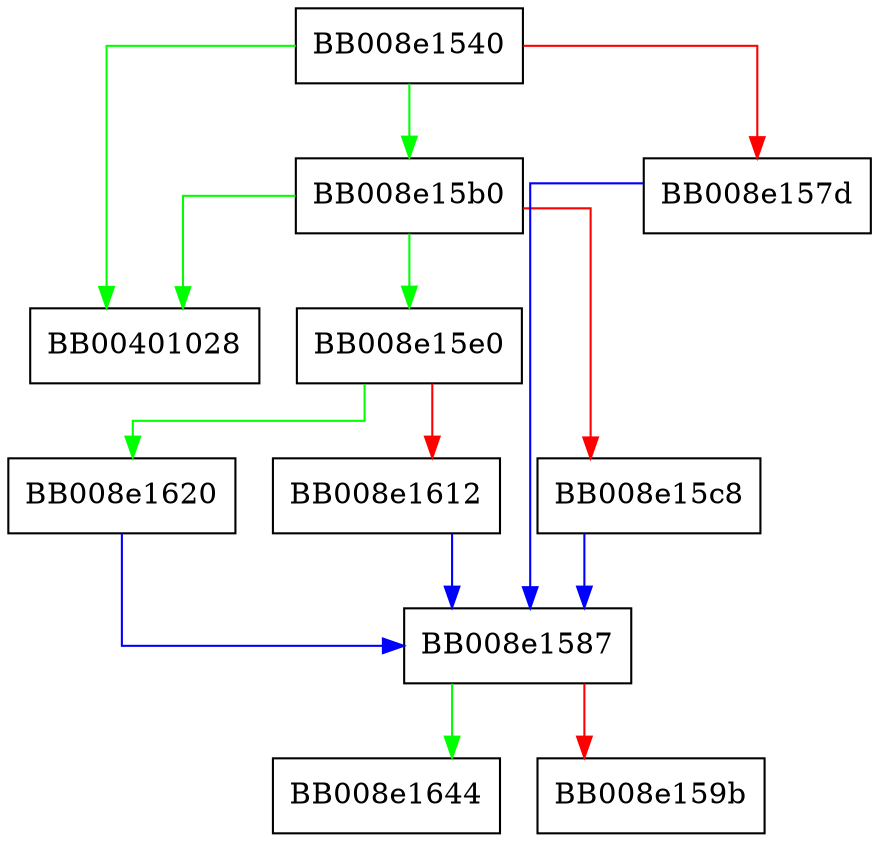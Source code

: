 digraph arg_bool {
  node [shape="box"];
  graph [splines=ortho];
  BB008e1540 -> BB00401028 [color="green"];
  BB008e1540 -> BB008e15b0 [color="green"];
  BB008e1540 -> BB008e157d [color="red"];
  BB008e157d -> BB008e1587 [color="blue"];
  BB008e1587 -> BB008e1644 [color="green"];
  BB008e1587 -> BB008e159b [color="red"];
  BB008e15b0 -> BB00401028 [color="green"];
  BB008e15b0 -> BB008e15e0 [color="green"];
  BB008e15b0 -> BB008e15c8 [color="red"];
  BB008e15c8 -> BB008e1587 [color="blue"];
  BB008e15e0 -> BB008e1620 [color="green"];
  BB008e15e0 -> BB008e1612 [color="red"];
  BB008e1612 -> BB008e1587 [color="blue"];
  BB008e1620 -> BB008e1587 [color="blue"];
}